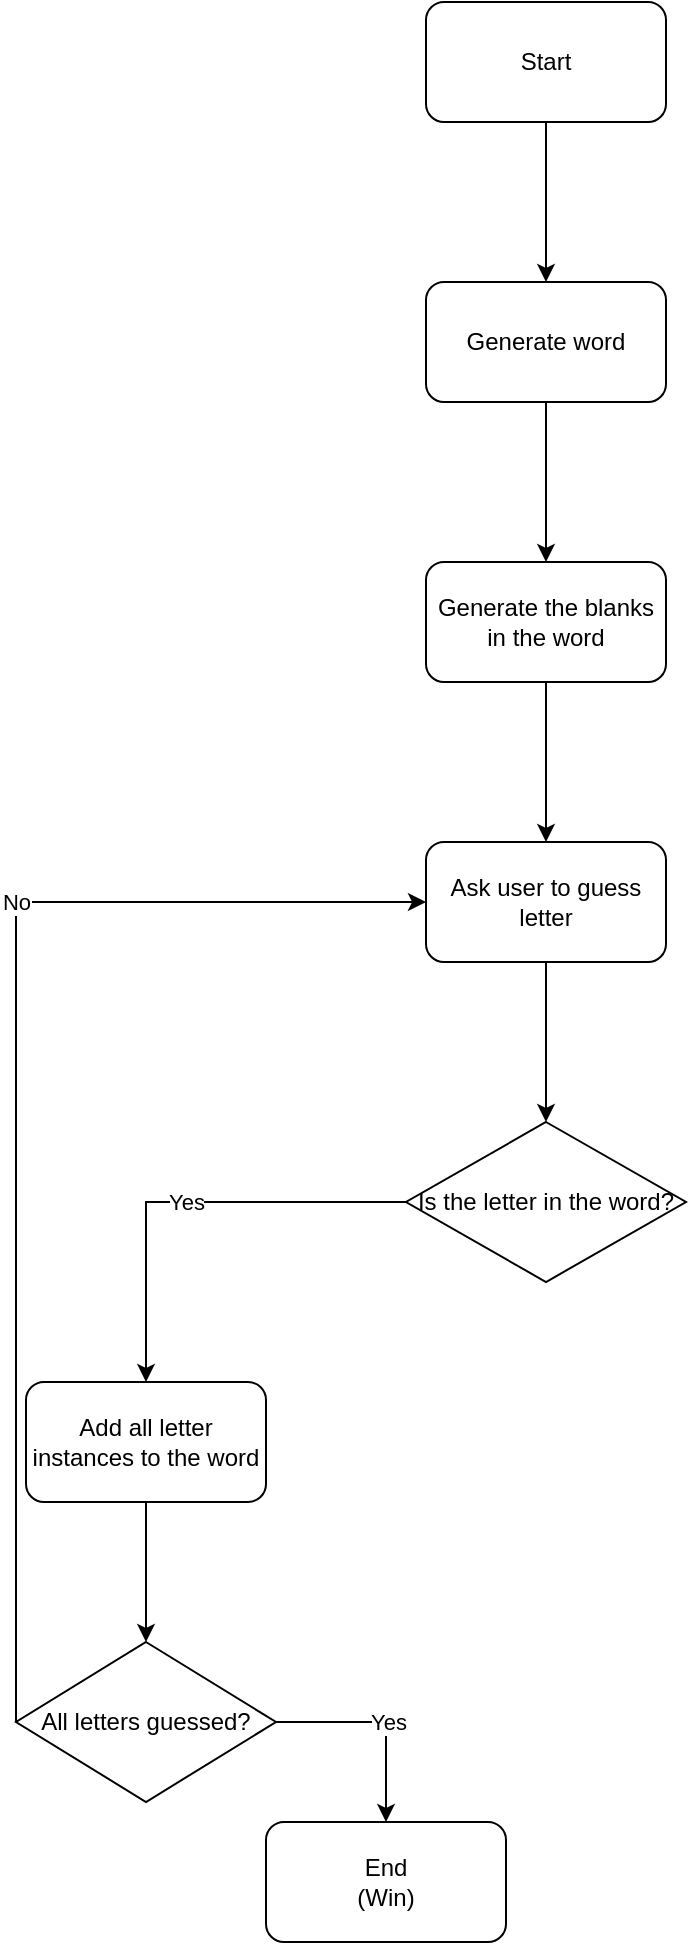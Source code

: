 <mxfile version="21.6.9" type="github">
  <diagram id="C5RBs43oDa-KdzZeNtuy" name="Page-1">
    <mxGraphModel dx="1059" dy="775" grid="1" gridSize="10" guides="1" tooltips="1" connect="1" arrows="1" fold="1" page="1" pageScale="1" pageWidth="827" pageHeight="1169" math="0" shadow="0">
      <root>
        <mxCell id="WIyWlLk6GJQsqaUBKTNV-0" />
        <mxCell id="WIyWlLk6GJQsqaUBKTNV-1" parent="WIyWlLk6GJQsqaUBKTNV-0" />
        <mxCell id="PEhS3U6FUzzPWzYXQRPn-3" value="Start" style="rounded=1;whiteSpace=wrap;html=1;" vertex="1" parent="WIyWlLk6GJQsqaUBKTNV-1">
          <mxGeometry x="320" width="120" height="60" as="geometry" />
        </mxCell>
        <mxCell id="PEhS3U6FUzzPWzYXQRPn-4" value="Generate word" style="rounded=1;whiteSpace=wrap;html=1;" vertex="1" parent="WIyWlLk6GJQsqaUBKTNV-1">
          <mxGeometry x="320" y="140" width="120" height="60" as="geometry" />
        </mxCell>
        <mxCell id="PEhS3U6FUzzPWzYXQRPn-5" value="" style="endArrow=classic;html=1;rounded=0;exitX=0.5;exitY=1;exitDx=0;exitDy=0;entryX=0.5;entryY=0;entryDx=0;entryDy=0;" edge="1" parent="WIyWlLk6GJQsqaUBKTNV-1" source="PEhS3U6FUzzPWzYXQRPn-3" target="PEhS3U6FUzzPWzYXQRPn-4">
          <mxGeometry width="50" height="50" relative="1" as="geometry">
            <mxPoint x="300" y="100" as="sourcePoint" />
            <mxPoint x="500" y="110" as="targetPoint" />
          </mxGeometry>
        </mxCell>
        <mxCell id="PEhS3U6FUzzPWzYXQRPn-6" value="Generate the blanks in the word" style="rounded=1;whiteSpace=wrap;html=1;" vertex="1" parent="WIyWlLk6GJQsqaUBKTNV-1">
          <mxGeometry x="320" y="280" width="120" height="60" as="geometry" />
        </mxCell>
        <mxCell id="PEhS3U6FUzzPWzYXQRPn-8" value="" style="endArrow=classic;html=1;rounded=0;entryX=0.5;entryY=0;entryDx=0;entryDy=0;exitX=0.5;exitY=1;exitDx=0;exitDy=0;" edge="1" parent="WIyWlLk6GJQsqaUBKTNV-1" source="PEhS3U6FUzzPWzYXQRPn-4" target="PEhS3U6FUzzPWzYXQRPn-6">
          <mxGeometry width="50" height="50" relative="1" as="geometry">
            <mxPoint x="360" y="230" as="sourcePoint" />
            <mxPoint x="410" y="180" as="targetPoint" />
          </mxGeometry>
        </mxCell>
        <mxCell id="PEhS3U6FUzzPWzYXQRPn-14" value="Ask user to guess letter" style="rounded=1;whiteSpace=wrap;html=1;" vertex="1" parent="WIyWlLk6GJQsqaUBKTNV-1">
          <mxGeometry x="320" y="420" width="120" height="60" as="geometry" />
        </mxCell>
        <mxCell id="PEhS3U6FUzzPWzYXQRPn-15" value="Is the letter in the word?" style="rhombus;whiteSpace=wrap;html=1;" vertex="1" parent="WIyWlLk6GJQsqaUBKTNV-1">
          <mxGeometry x="310" y="560" width="140" height="80" as="geometry" />
        </mxCell>
        <mxCell id="PEhS3U6FUzzPWzYXQRPn-16" value="" style="endArrow=classic;html=1;rounded=0;exitX=0.5;exitY=1;exitDx=0;exitDy=0;entryX=0.5;entryY=0;entryDx=0;entryDy=0;" edge="1" parent="WIyWlLk6GJQsqaUBKTNV-1" source="PEhS3U6FUzzPWzYXQRPn-6" target="PEhS3U6FUzzPWzYXQRPn-14">
          <mxGeometry width="50" height="50" relative="1" as="geometry">
            <mxPoint x="340" y="470" as="sourcePoint" />
            <mxPoint x="580" y="320" as="targetPoint" />
          </mxGeometry>
        </mxCell>
        <mxCell id="PEhS3U6FUzzPWzYXQRPn-18" value="" style="endArrow=classic;html=1;rounded=0;exitX=0;exitY=0.5;exitDx=0;exitDy=0;" edge="1" parent="WIyWlLk6GJQsqaUBKTNV-1" source="PEhS3U6FUzzPWzYXQRPn-15">
          <mxGeometry relative="1" as="geometry">
            <mxPoint x="310" y="660" as="sourcePoint" />
            <mxPoint x="180" y="690" as="targetPoint" />
            <Array as="points">
              <mxPoint x="180" y="600" />
            </Array>
          </mxGeometry>
        </mxCell>
        <mxCell id="PEhS3U6FUzzPWzYXQRPn-19" value="Yes" style="edgeLabel;resizable=0;html=1;align=center;verticalAlign=middle;" connectable="0" vertex="1" parent="PEhS3U6FUzzPWzYXQRPn-18">
          <mxGeometry relative="1" as="geometry" />
        </mxCell>
        <mxCell id="PEhS3U6FUzzPWzYXQRPn-20" value="" style="endArrow=classic;html=1;rounded=0;entryX=0.5;entryY=0;entryDx=0;entryDy=0;exitX=0.5;exitY=1;exitDx=0;exitDy=0;" edge="1" parent="WIyWlLk6GJQsqaUBKTNV-1" source="PEhS3U6FUzzPWzYXQRPn-14" target="PEhS3U6FUzzPWzYXQRPn-15">
          <mxGeometry width="50" height="50" relative="1" as="geometry">
            <mxPoint x="340" y="540" as="sourcePoint" />
            <mxPoint x="390" y="490" as="targetPoint" />
          </mxGeometry>
        </mxCell>
        <mxCell id="PEhS3U6FUzzPWzYXQRPn-21" value="Add all letter instances to the word" style="rounded=1;whiteSpace=wrap;html=1;" vertex="1" parent="WIyWlLk6GJQsqaUBKTNV-1">
          <mxGeometry x="120" y="690" width="120" height="60" as="geometry" />
        </mxCell>
        <mxCell id="PEhS3U6FUzzPWzYXQRPn-22" value="All letters guessed?" style="rhombus;whiteSpace=wrap;html=1;" vertex="1" parent="WIyWlLk6GJQsqaUBKTNV-1">
          <mxGeometry x="115" y="820" width="130" height="80" as="geometry" />
        </mxCell>
        <mxCell id="PEhS3U6FUzzPWzYXQRPn-23" value="" style="endArrow=classic;html=1;rounded=0;exitX=0.5;exitY=1;exitDx=0;exitDy=0;entryX=0.5;entryY=0;entryDx=0;entryDy=0;" edge="1" parent="WIyWlLk6GJQsqaUBKTNV-1" source="PEhS3U6FUzzPWzYXQRPn-21" target="PEhS3U6FUzzPWzYXQRPn-22">
          <mxGeometry width="50" height="50" relative="1" as="geometry">
            <mxPoint x="360" y="620" as="sourcePoint" />
            <mxPoint x="410" y="570" as="targetPoint" />
          </mxGeometry>
        </mxCell>
        <mxCell id="PEhS3U6FUzzPWzYXQRPn-25" value="End&lt;br&gt;(Win)" style="rounded=1;whiteSpace=wrap;html=1;" vertex="1" parent="WIyWlLk6GJQsqaUBKTNV-1">
          <mxGeometry x="240" y="910" width="120" height="60" as="geometry" />
        </mxCell>
        <mxCell id="PEhS3U6FUzzPWzYXQRPn-27" value="" style="endArrow=classic;html=1;rounded=0;exitX=1;exitY=0.5;exitDx=0;exitDy=0;entryX=0.5;entryY=0;entryDx=0;entryDy=0;" edge="1" parent="WIyWlLk6GJQsqaUBKTNV-1" source="PEhS3U6FUzzPWzYXQRPn-22" target="PEhS3U6FUzzPWzYXQRPn-25">
          <mxGeometry relative="1" as="geometry">
            <mxPoint x="280" y="790" as="sourcePoint" />
            <mxPoint x="430" y="600" as="targetPoint" />
            <Array as="points">
              <mxPoint x="300" y="860" />
            </Array>
          </mxGeometry>
        </mxCell>
        <mxCell id="PEhS3U6FUzzPWzYXQRPn-29" value="Yes" style="edgeLabel;html=1;align=center;verticalAlign=middle;resizable=0;points=[];" vertex="1" connectable="0" parent="PEhS3U6FUzzPWzYXQRPn-27">
          <mxGeometry x="-0.05" y="-1" relative="1" as="geometry">
            <mxPoint x="6" y="-1" as="offset" />
          </mxGeometry>
        </mxCell>
        <mxCell id="PEhS3U6FUzzPWzYXQRPn-30" value="" style="endArrow=classic;html=1;rounded=0;exitX=0;exitY=0.5;exitDx=0;exitDy=0;entryX=0;entryY=0.5;entryDx=0;entryDy=0;" edge="1" parent="WIyWlLk6GJQsqaUBKTNV-1" source="PEhS3U6FUzzPWzYXQRPn-22" target="PEhS3U6FUzzPWzYXQRPn-14">
          <mxGeometry relative="1" as="geometry">
            <mxPoint x="330" y="600" as="sourcePoint" />
            <mxPoint x="110" y="480" as="targetPoint" />
            <Array as="points">
              <mxPoint x="115" y="450" />
            </Array>
          </mxGeometry>
        </mxCell>
        <mxCell id="PEhS3U6FUzzPWzYXQRPn-32" value="No" style="edgeLabel;html=1;align=center;verticalAlign=middle;resizable=0;points=[];" vertex="1" connectable="0" parent="PEhS3U6FUzzPWzYXQRPn-30">
          <mxGeometry x="-0.007" y="-2" relative="1" as="geometry">
            <mxPoint x="-2" y="-105" as="offset" />
          </mxGeometry>
        </mxCell>
      </root>
    </mxGraphModel>
  </diagram>
</mxfile>
